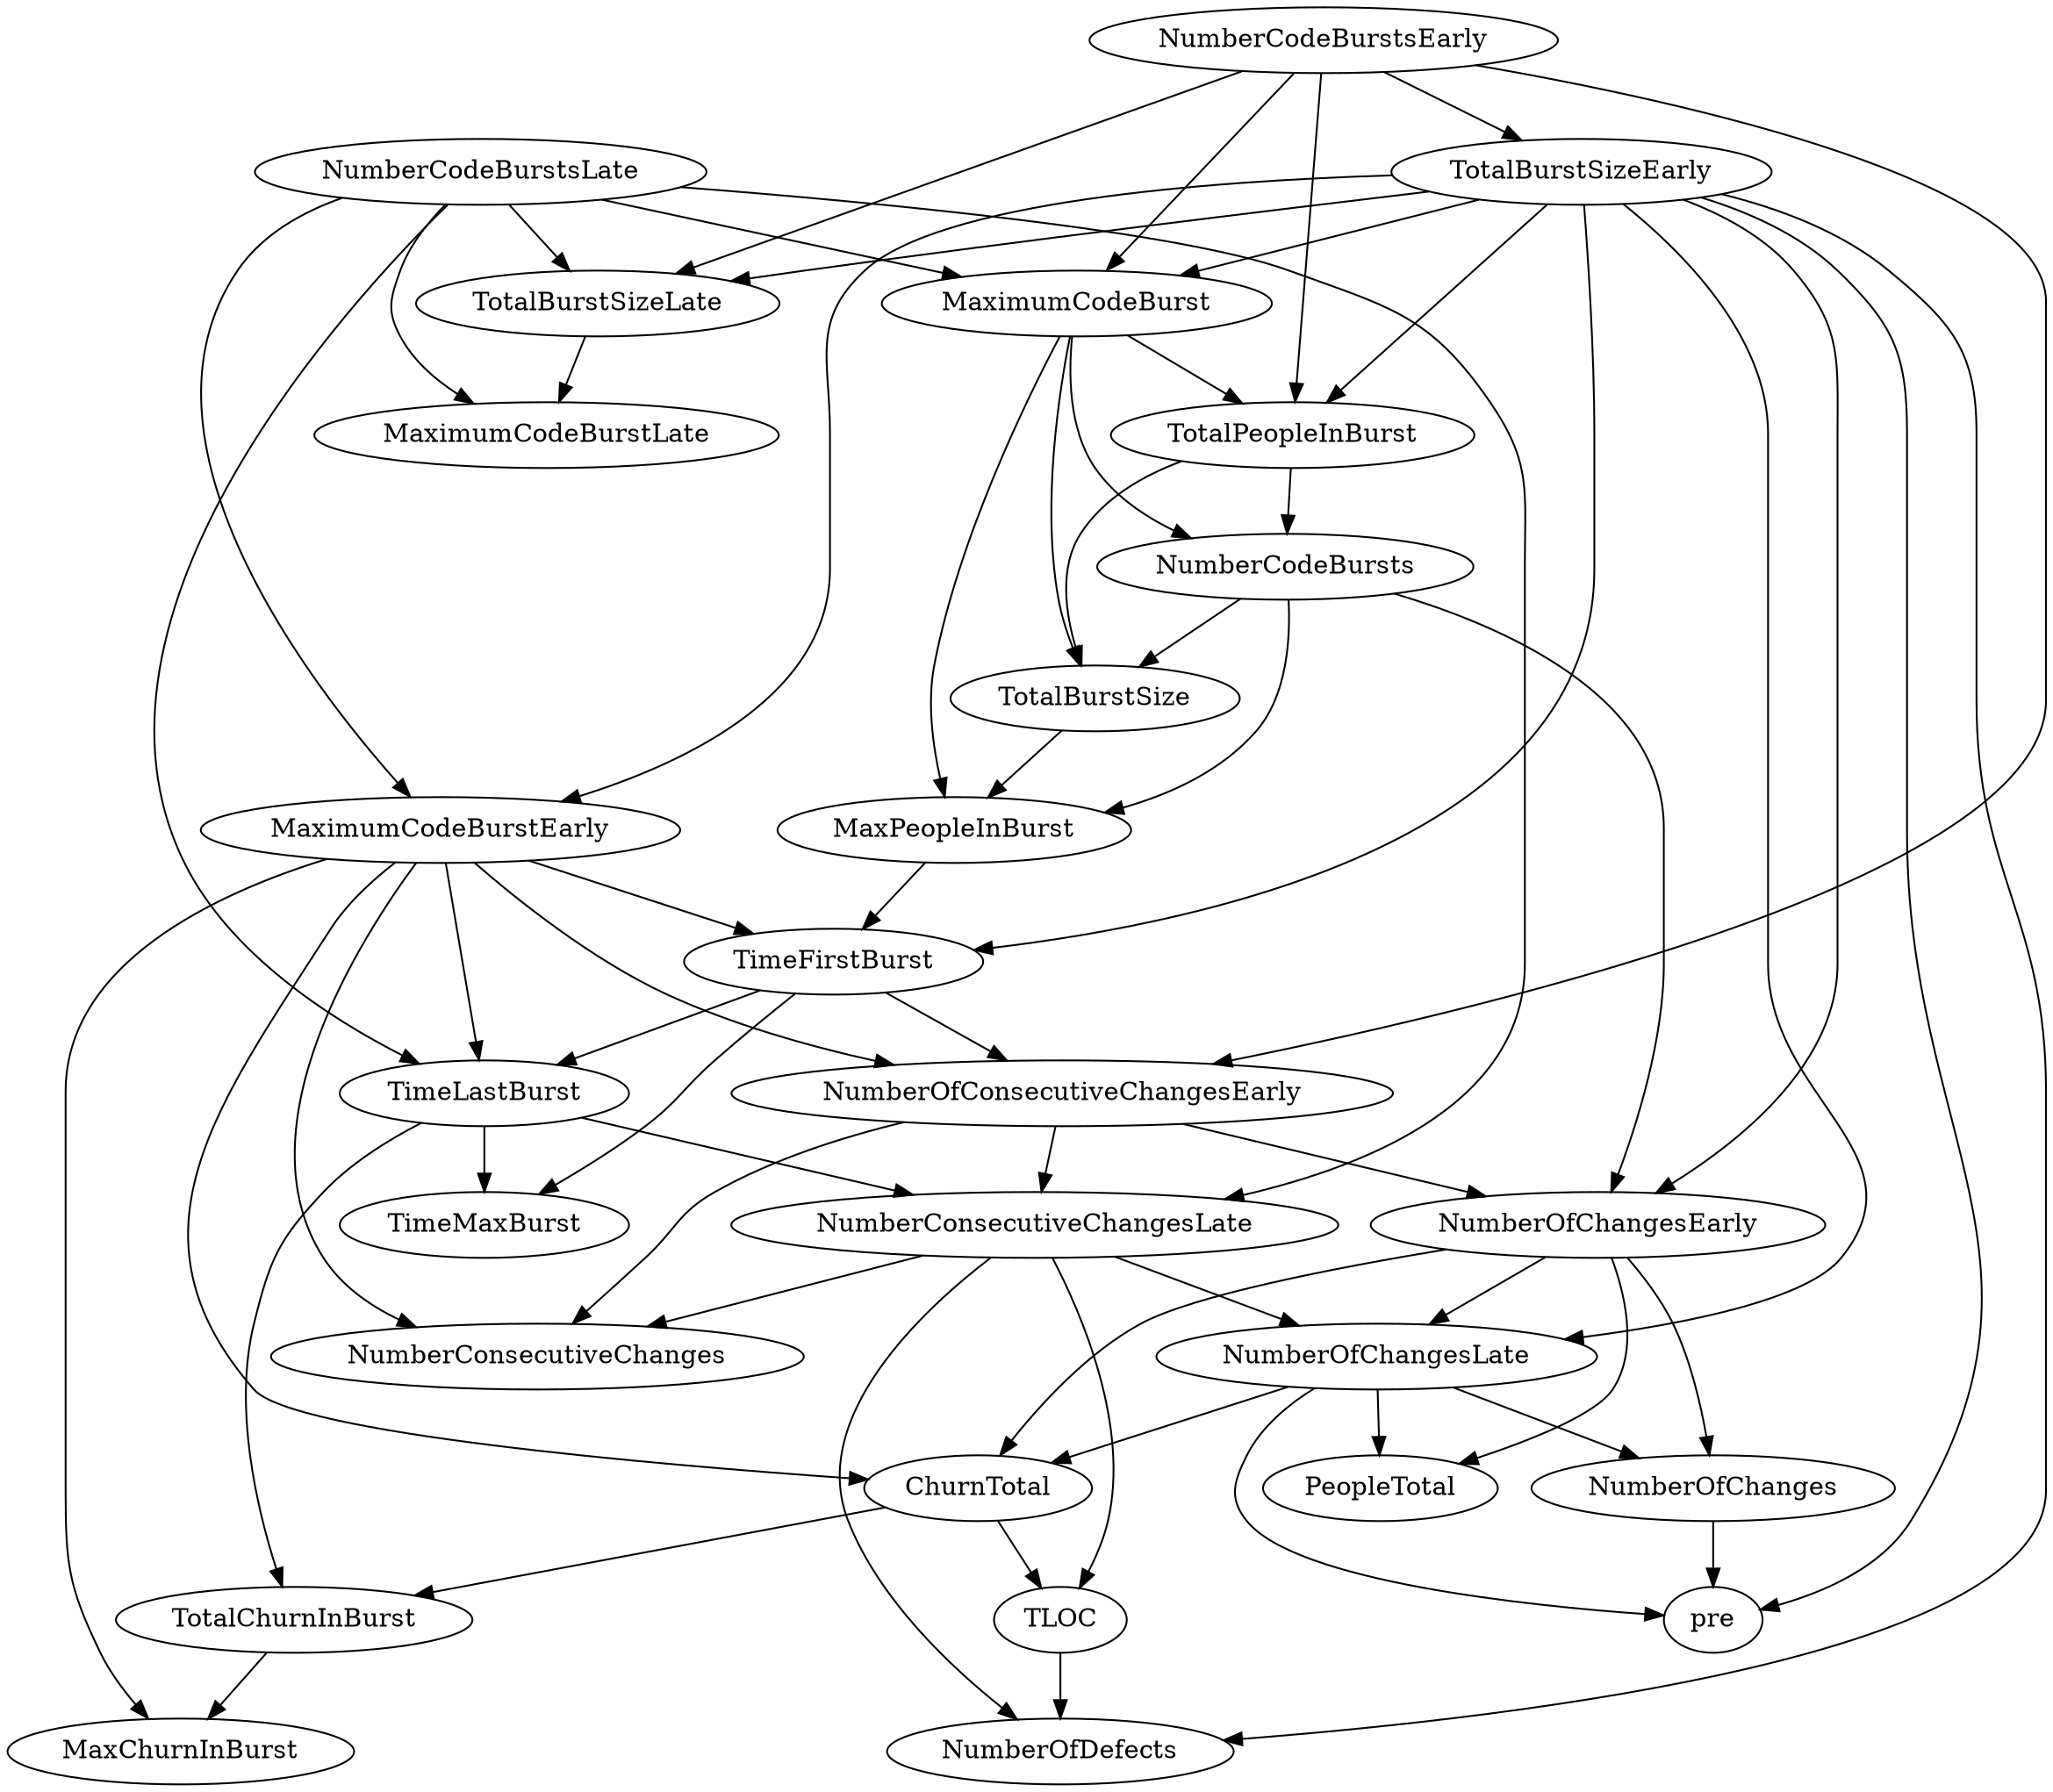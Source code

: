 digraph {
   TotalPeopleInBurst;
   MaximumCodeBurstLate;
   NumberOfChanges;
   MaxPeopleInBurst;
   TotalBurstSizeLate;
   NumberCodeBurstsLate;
   NumberOfChangesLate;
   NumberOfChangesEarly;
   MaxChurnInBurst;
   MaximumCodeBurstEarly;
   NumberCodeBurstsEarly;
   TimeFirstBurst;
   TotalChurnInBurst;
   ChurnTotal;
   MaximumCodeBurst;
   NumberOfConsecutiveChangesEarly;
   NumberConsecutiveChangesLate;
   TotalBurstSizeEarly;
   TotalBurstSize;
   TimeMaxBurst;
   NumberConsecutiveChanges;
   TimeLastBurst;
   NumberCodeBursts;
   PeopleTotal;
   pre;
   NumberOfDefects;
   TLOC;
   TotalPeopleInBurst -> TotalBurstSize;
   TotalPeopleInBurst -> NumberCodeBursts;
   NumberOfChanges -> pre;
   MaxPeopleInBurst -> TimeFirstBurst;
   TotalBurstSizeLate -> MaximumCodeBurstLate;
   NumberCodeBurstsLate -> MaximumCodeBurstLate;
   NumberCodeBurstsLate -> TotalBurstSizeLate;
   NumberCodeBurstsLate -> MaximumCodeBurstEarly;
   NumberCodeBurstsLate -> MaximumCodeBurst;
   NumberCodeBurstsLate -> NumberConsecutiveChangesLate;
   NumberCodeBurstsLate -> TimeLastBurst;
   NumberOfChangesLate -> NumberOfChanges;
   NumberOfChangesLate -> ChurnTotal;
   NumberOfChangesLate -> PeopleTotal;
   NumberOfChangesLate -> pre;
   NumberOfChangesEarly -> NumberOfChanges;
   NumberOfChangesEarly -> NumberOfChangesLate;
   NumberOfChangesEarly -> ChurnTotal;
   NumberOfChangesEarly -> PeopleTotal;
   MaximumCodeBurstEarly -> MaxChurnInBurst;
   MaximumCodeBurstEarly -> TimeFirstBurst;
   MaximumCodeBurstEarly -> ChurnTotal;
   MaximumCodeBurstEarly -> NumberOfConsecutiveChangesEarly;
   MaximumCodeBurstEarly -> NumberConsecutiveChanges;
   MaximumCodeBurstEarly -> TimeLastBurst;
   NumberCodeBurstsEarly -> TotalPeopleInBurst;
   NumberCodeBurstsEarly -> TotalBurstSizeLate;
   NumberCodeBurstsEarly -> MaximumCodeBurst;
   NumberCodeBurstsEarly -> NumberOfConsecutiveChangesEarly;
   NumberCodeBurstsEarly -> TotalBurstSizeEarly;
   TimeFirstBurst -> NumberOfConsecutiveChangesEarly;
   TimeFirstBurst -> TimeMaxBurst;
   TimeFirstBurst -> TimeLastBurst;
   TotalChurnInBurst -> MaxChurnInBurst;
   ChurnTotal -> TotalChurnInBurst;
   ChurnTotal -> TLOC;
   MaximumCodeBurst -> TotalPeopleInBurst;
   MaximumCodeBurst -> MaxPeopleInBurst;
   MaximumCodeBurst -> TotalBurstSize;
   MaximumCodeBurst -> NumberCodeBursts;
   NumberOfConsecutiveChangesEarly -> NumberOfChangesEarly;
   NumberOfConsecutiveChangesEarly -> NumberConsecutiveChangesLate;
   NumberOfConsecutiveChangesEarly -> NumberConsecutiveChanges;
   NumberConsecutiveChangesLate -> NumberOfChangesLate;
   NumberConsecutiveChangesLate -> NumberConsecutiveChanges;
   NumberConsecutiveChangesLate -> NumberOfDefects;
   NumberConsecutiveChangesLate -> TLOC;
   TotalBurstSizeEarly -> TotalPeopleInBurst;
   TotalBurstSizeEarly -> TotalBurstSizeLate;
   TotalBurstSizeEarly -> NumberOfChangesLate;
   TotalBurstSizeEarly -> NumberOfChangesEarly;
   TotalBurstSizeEarly -> MaximumCodeBurstEarly;
   TotalBurstSizeEarly -> TimeFirstBurst;
   TotalBurstSizeEarly -> MaximumCodeBurst;
   TotalBurstSizeEarly -> pre;
   TotalBurstSizeEarly -> NumberOfDefects;
   TotalBurstSize -> MaxPeopleInBurst;
   TimeLastBurst -> TotalChurnInBurst;
   TimeLastBurst -> NumberConsecutiveChangesLate;
   TimeLastBurst -> TimeMaxBurst;
   NumberCodeBursts -> MaxPeopleInBurst;
   NumberCodeBursts -> NumberOfChangesEarly;
   NumberCodeBursts -> TotalBurstSize;
   TLOC -> NumberOfDefects;
}
